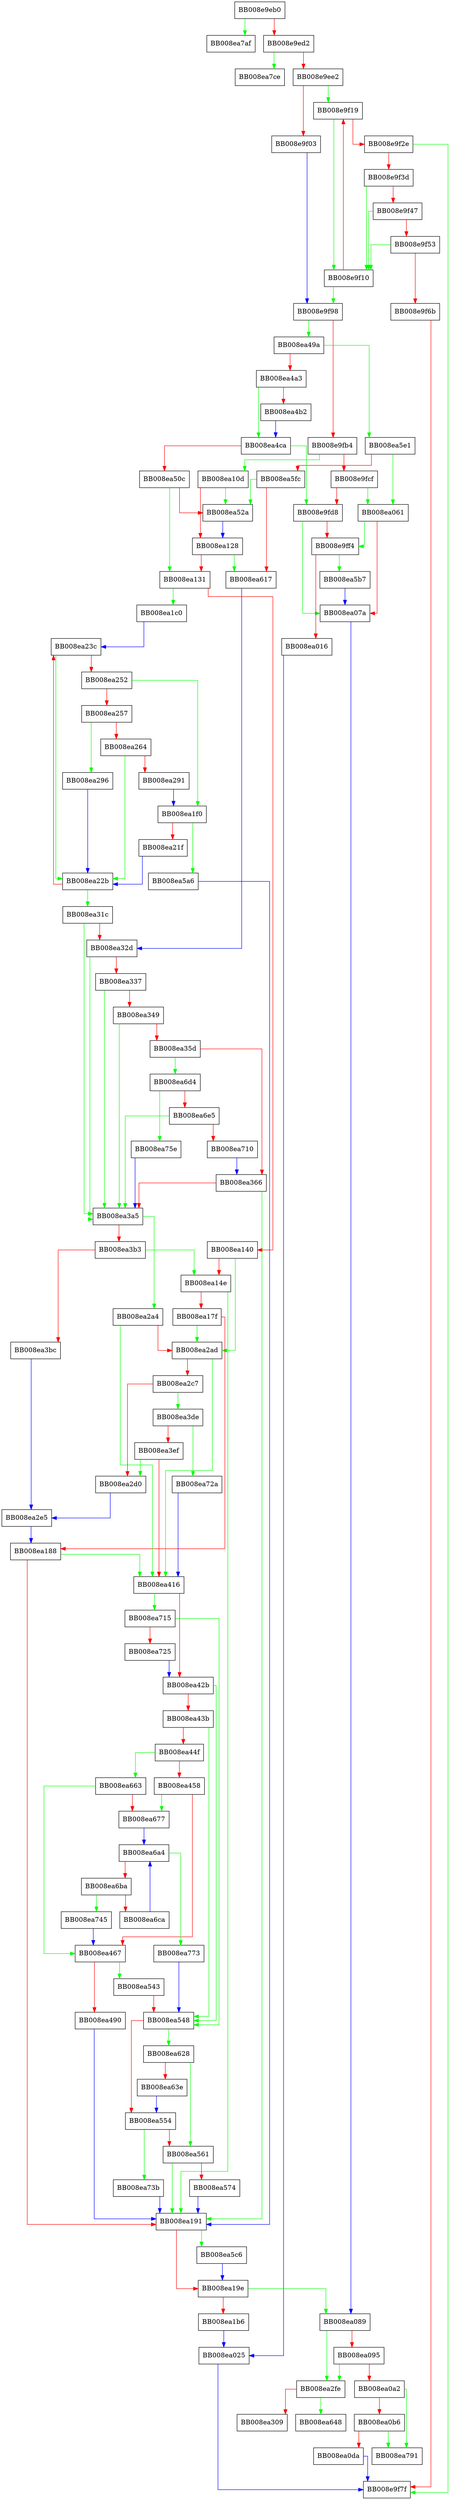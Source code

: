 digraph _dl_map_object {
  node [shape="box"];
  graph [splines=ortho];
  BB008e9eb0 -> BB008ea7af [color="green"];
  BB008e9eb0 -> BB008e9ed2 [color="red"];
  BB008e9ed2 -> BB008ea7ce [color="green"];
  BB008e9ed2 -> BB008e9ee2 [color="red"];
  BB008e9ee2 -> BB008e9f19 [color="green"];
  BB008e9ee2 -> BB008e9f03 [color="red"];
  BB008e9f03 -> BB008e9f98 [color="blue"];
  BB008e9f10 -> BB008e9f98 [color="green"];
  BB008e9f10 -> BB008e9f19 [color="red"];
  BB008e9f19 -> BB008e9f10 [color="green"];
  BB008e9f19 -> BB008e9f2e [color="red"];
  BB008e9f2e -> BB008e9f7f [color="green"];
  BB008e9f2e -> BB008e9f3d [color="red"];
  BB008e9f3d -> BB008e9f10 [color="green"];
  BB008e9f3d -> BB008e9f47 [color="red"];
  BB008e9f47 -> BB008e9f10 [color="green"];
  BB008e9f47 -> BB008e9f53 [color="red"];
  BB008e9f53 -> BB008e9f10 [color="green"];
  BB008e9f53 -> BB008e9f6b [color="red"];
  BB008e9f6b -> BB008e9f7f [color="red"];
  BB008e9f98 -> BB008ea49a [color="green"];
  BB008e9f98 -> BB008e9fb4 [color="red"];
  BB008e9fb4 -> BB008ea10d [color="green"];
  BB008e9fb4 -> BB008e9fcf [color="red"];
  BB008e9fcf -> BB008ea061 [color="green"];
  BB008e9fcf -> BB008e9fd8 [color="red"];
  BB008e9fd8 -> BB008ea07a [color="green"];
  BB008e9fd8 -> BB008e9ff4 [color="red"];
  BB008e9ff4 -> BB008ea5b7 [color="green"];
  BB008e9ff4 -> BB008ea016 [color="red"];
  BB008ea016 -> BB008ea025 [color="blue"];
  BB008ea025 -> BB008e9f7f [color="blue"];
  BB008ea061 -> BB008e9ff4 [color="green"];
  BB008ea061 -> BB008ea07a [color="red"];
  BB008ea07a -> BB008ea089 [color="blue"];
  BB008ea089 -> BB008ea2fe [color="green"];
  BB008ea089 -> BB008ea095 [color="red"];
  BB008ea095 -> BB008ea2fe [color="green"];
  BB008ea095 -> BB008ea0a2 [color="red"];
  BB008ea0a2 -> BB008ea791 [color="green"];
  BB008ea0a2 -> BB008ea0b6 [color="red"];
  BB008ea0b6 -> BB008ea791 [color="green"];
  BB008ea0b6 -> BB008ea0da [color="red"];
  BB008ea0da -> BB008e9f7f [color="blue"];
  BB008ea10d -> BB008ea52a [color="green"];
  BB008ea10d -> BB008ea128 [color="red"];
  BB008ea128 -> BB008ea617 [color="green"];
  BB008ea128 -> BB008ea131 [color="red"];
  BB008ea131 -> BB008ea1c0 [color="green"];
  BB008ea131 -> BB008ea140 [color="red"];
  BB008ea140 -> BB008ea2ad [color="green"];
  BB008ea140 -> BB008ea14e [color="red"];
  BB008ea14e -> BB008ea191 [color="green"];
  BB008ea14e -> BB008ea17f [color="red"];
  BB008ea17f -> BB008ea2ad [color="green"];
  BB008ea17f -> BB008ea188 [color="red"];
  BB008ea188 -> BB008ea416 [color="green"];
  BB008ea188 -> BB008ea191 [color="red"];
  BB008ea191 -> BB008ea5c6 [color="green"];
  BB008ea191 -> BB008ea19e [color="red"];
  BB008ea19e -> BB008ea089 [color="green"];
  BB008ea19e -> BB008ea1b6 [color="red"];
  BB008ea1b6 -> BB008ea025 [color="blue"];
  BB008ea1c0 -> BB008ea23c [color="blue"];
  BB008ea1f0 -> BB008ea5a6 [color="green"];
  BB008ea1f0 -> BB008ea21f [color="red"];
  BB008ea21f -> BB008ea22b [color="blue"];
  BB008ea22b -> BB008ea31c [color="green"];
  BB008ea22b -> BB008ea23c [color="red"];
  BB008ea23c -> BB008ea22b [color="green"];
  BB008ea23c -> BB008ea252 [color="red"];
  BB008ea252 -> BB008ea1f0 [color="green"];
  BB008ea252 -> BB008ea257 [color="red"];
  BB008ea257 -> BB008ea296 [color="green"];
  BB008ea257 -> BB008ea264 [color="red"];
  BB008ea264 -> BB008ea22b [color="green"];
  BB008ea264 -> BB008ea291 [color="red"];
  BB008ea291 -> BB008ea1f0 [color="blue"];
  BB008ea296 -> BB008ea22b [color="blue"];
  BB008ea2a4 -> BB008ea416 [color="green"];
  BB008ea2a4 -> BB008ea2ad [color="red"];
  BB008ea2ad -> BB008ea416 [color="green"];
  BB008ea2ad -> BB008ea2c7 [color="red"];
  BB008ea2c7 -> BB008ea3de [color="green"];
  BB008ea2c7 -> BB008ea2d0 [color="red"];
  BB008ea2d0 -> BB008ea2e5 [color="blue"];
  BB008ea2e5 -> BB008ea188 [color="blue"];
  BB008ea2fe -> BB008ea648 [color="green"];
  BB008ea2fe -> BB008ea309 [color="red"];
  BB008ea31c -> BB008ea3a5 [color="green"];
  BB008ea31c -> BB008ea32d [color="red"];
  BB008ea32d -> BB008ea3a5 [color="green"];
  BB008ea32d -> BB008ea337 [color="red"];
  BB008ea337 -> BB008ea3a5 [color="green"];
  BB008ea337 -> BB008ea349 [color="red"];
  BB008ea349 -> BB008ea3a5 [color="green"];
  BB008ea349 -> BB008ea35d [color="red"];
  BB008ea35d -> BB008ea6d4 [color="green"];
  BB008ea35d -> BB008ea366 [color="red"];
  BB008ea366 -> BB008ea191 [color="green"];
  BB008ea366 -> BB008ea3a5 [color="red"];
  BB008ea3a5 -> BB008ea2a4 [color="green"];
  BB008ea3a5 -> BB008ea3b3 [color="red"];
  BB008ea3b3 -> BB008ea14e [color="green"];
  BB008ea3b3 -> BB008ea3bc [color="red"];
  BB008ea3bc -> BB008ea2e5 [color="blue"];
  BB008ea3de -> BB008ea72a [color="green"];
  BB008ea3de -> BB008ea3ef [color="red"];
  BB008ea3ef -> BB008ea2d0 [color="green"];
  BB008ea3ef -> BB008ea416 [color="red"];
  BB008ea416 -> BB008ea715 [color="green"];
  BB008ea416 -> BB008ea42b [color="red"];
  BB008ea42b -> BB008ea548 [color="green"];
  BB008ea42b -> BB008ea43b [color="red"];
  BB008ea43b -> BB008ea548 [color="green"];
  BB008ea43b -> BB008ea44f [color="red"];
  BB008ea44f -> BB008ea663 [color="green"];
  BB008ea44f -> BB008ea458 [color="red"];
  BB008ea458 -> BB008ea677 [color="green"];
  BB008ea458 -> BB008ea467 [color="red"];
  BB008ea467 -> BB008ea543 [color="green"];
  BB008ea467 -> BB008ea490 [color="red"];
  BB008ea490 -> BB008ea191 [color="blue"];
  BB008ea49a -> BB008ea5e1 [color="green"];
  BB008ea49a -> BB008ea4a3 [color="red"];
  BB008ea4a3 -> BB008ea4ca [color="green"];
  BB008ea4a3 -> BB008ea4b2 [color="red"];
  BB008ea4b2 -> BB008ea4ca [color="blue"];
  BB008ea4ca -> BB008e9fd8 [color="green"];
  BB008ea4ca -> BB008ea50c [color="red"];
  BB008ea50c -> BB008ea131 [color="green"];
  BB008ea50c -> BB008ea52a [color="red"];
  BB008ea52a -> BB008ea128 [color="blue"];
  BB008ea543 -> BB008ea548 [color="red"];
  BB008ea548 -> BB008ea628 [color="green"];
  BB008ea548 -> BB008ea554 [color="red"];
  BB008ea554 -> BB008ea73b [color="green"];
  BB008ea554 -> BB008ea561 [color="red"];
  BB008ea561 -> BB008ea191 [color="green"];
  BB008ea561 -> BB008ea574 [color="red"];
  BB008ea574 -> BB008ea191 [color="blue"];
  BB008ea5a6 -> BB008ea191 [color="blue"];
  BB008ea5b7 -> BB008ea07a [color="blue"];
  BB008ea5c6 -> BB008ea19e [color="blue"];
  BB008ea5e1 -> BB008ea061 [color="green"];
  BB008ea5e1 -> BB008ea5fc [color="red"];
  BB008ea5fc -> BB008ea52a [color="green"];
  BB008ea5fc -> BB008ea617 [color="red"];
  BB008ea617 -> BB008ea32d [color="blue"];
  BB008ea628 -> BB008ea561 [color="green"];
  BB008ea628 -> BB008ea63e [color="red"];
  BB008ea63e -> BB008ea554 [color="blue"];
  BB008ea663 -> BB008ea467 [color="green"];
  BB008ea663 -> BB008ea677 [color="red"];
  BB008ea677 -> BB008ea6a4 [color="blue"];
  BB008ea6a4 -> BB008ea773 [color="green"];
  BB008ea6a4 -> BB008ea6ba [color="red"];
  BB008ea6ba -> BB008ea745 [color="green"];
  BB008ea6ba -> BB008ea6ca [color="red"];
  BB008ea6ca -> BB008ea6a4 [color="blue"];
  BB008ea6d4 -> BB008ea75e [color="green"];
  BB008ea6d4 -> BB008ea6e5 [color="red"];
  BB008ea6e5 -> BB008ea3a5 [color="green"];
  BB008ea6e5 -> BB008ea710 [color="red"];
  BB008ea710 -> BB008ea366 [color="blue"];
  BB008ea715 -> BB008ea548 [color="green"];
  BB008ea715 -> BB008ea725 [color="red"];
  BB008ea725 -> BB008ea42b [color="blue"];
  BB008ea72a -> BB008ea416 [color="blue"];
  BB008ea73b -> BB008ea191 [color="blue"];
  BB008ea745 -> BB008ea467 [color="blue"];
  BB008ea75e -> BB008ea3a5 [color="blue"];
  BB008ea773 -> BB008ea548 [color="blue"];
}
